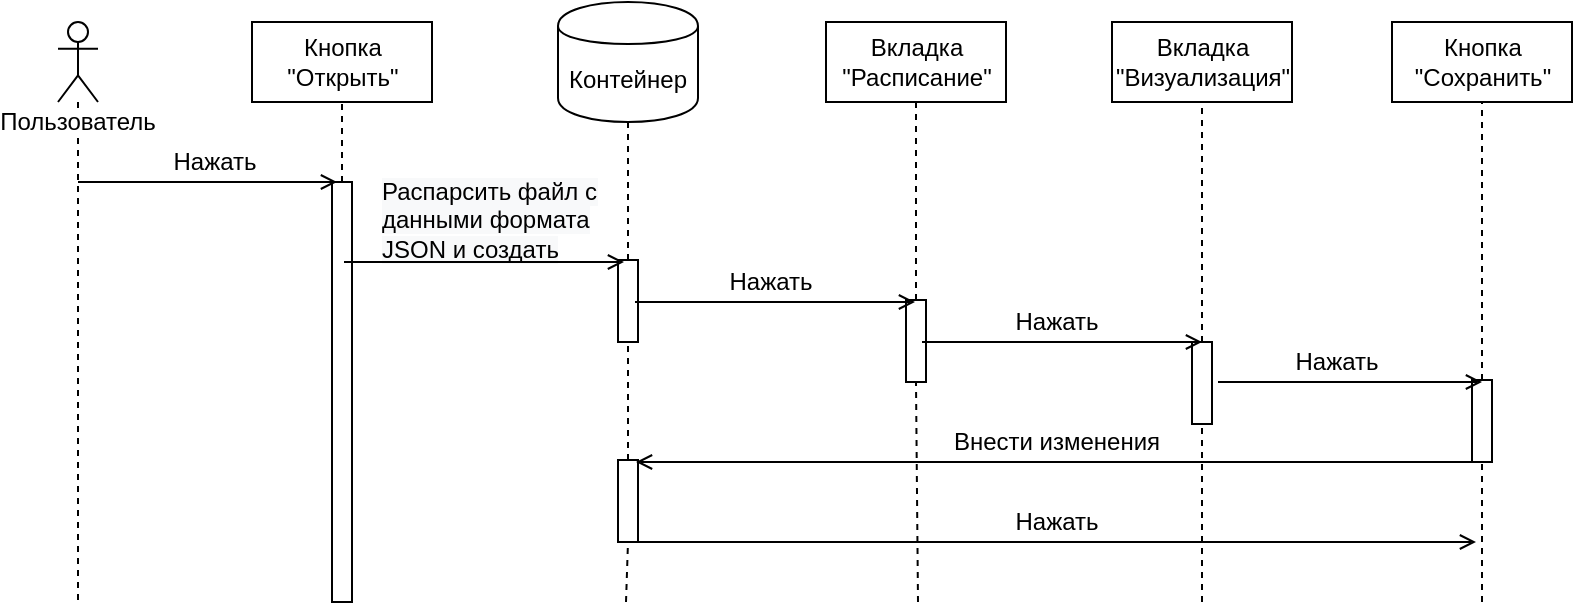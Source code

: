 <mxfile version="13.1.2" type="device"><diagram name="Page-1" id="13e1069c-82ec-6db2-03f1-153e76fe0fe0"><mxGraphModel dx="1100" dy="469" grid="1" gridSize="10" guides="1" tooltips="1" connect="1" arrows="1" fold="1" page="1" pageScale="1" pageWidth="1100" pageHeight="850" background="#ffffff" math="0" shadow="0"><root><mxCell id="0"/><mxCell id="1" parent="0"/><mxCell id="lB9bvRs2nrUWCR5qNO8K-1" value="Пользователь" style="shape=umlLifeline;participant=umlActor;perimeter=lifelinePerimeter;whiteSpace=wrap;html=1;container=1;collapsible=0;recursiveResize=0;verticalAlign=top;spacingTop=36;labelBackgroundColor=#ffffff;outlineConnect=0;size=40;" parent="1" vertex="1"><mxGeometry x="70" y="110" width="20" height="290" as="geometry"/></mxCell><mxCell id="lB9bvRs2nrUWCR5qNO8K-15" value="Кнопка &lt;br&gt;&quot;Открыть&quot;" style="html=1;" parent="1" vertex="1"><mxGeometry x="167" y="110" width="90" height="40" as="geometry"/></mxCell><mxCell id="lB9bvRs2nrUWCR5qNO8K-22" value="" style="endArrow=none;dashed=1;html=1;entryX=0.5;entryY=1;entryDx=0;entryDy=0;" parent="1" source="N8CcAd27v3T-tPPo_N0i-31" target="lB9bvRs2nrUWCR5qNO8K-15" edge="1"><mxGeometry width="50" height="50" relative="1" as="geometry"><mxPoint x="212" y="400" as="sourcePoint"/><mxPoint x="150" y="260" as="targetPoint"/></mxGeometry></mxCell><mxCell id="lB9bvRs2nrUWCR5qNO8K-40" value="" style="endArrow=none;dashed=1;html=1;entryX=0.5;entryY=1;entryDx=0;entryDy=0;" parent="1" source="N8CcAd27v3T-tPPo_N0i-35" edge="1" target="lB9bvRs2nrUWCR5qNO8K-41"><mxGeometry width="50" height="50" relative="1" as="geometry"><mxPoint x="354" y="400" as="sourcePoint"/><mxPoint x="354.29" y="181" as="targetPoint"/></mxGeometry></mxCell><mxCell id="lB9bvRs2nrUWCR5qNO8K-41" value="Контейнер" style="shape=cylinder;whiteSpace=wrap;html=1;boundedLbl=1;backgroundOutline=1;" parent="1" vertex="1"><mxGeometry x="320" y="100" width="70" height="60" as="geometry"/></mxCell><mxCell id="N8CcAd27v3T-tPPo_N0i-8" value="Нажать" style="text;html=1;align=center;verticalAlign=middle;resizable=0;points=[];autosize=1;" vertex="1" parent="1"><mxGeometry x="118" y="170" width="60" height="20" as="geometry"/></mxCell><mxCell id="N8CcAd27v3T-tPPo_N0i-10" value="Кнопка&lt;br&gt;&quot;Сохранить&quot;" style="html=1;" vertex="1" parent="1"><mxGeometry x="737" y="110" width="90" height="40" as="geometry"/></mxCell><mxCell id="N8CcAd27v3T-tPPo_N0i-11" value="Вкладка&lt;br&gt;&quot;Расписание&quot;" style="html=1;" vertex="1" parent="1"><mxGeometry x="454" y="110" width="90" height="40" as="geometry"/></mxCell><mxCell id="N8CcAd27v3T-tPPo_N0i-12" value="Вкладка&lt;br&gt;&quot;Визуализация&quot;" style="html=1;" vertex="1" parent="1"><mxGeometry x="597" y="110" width="90" height="40" as="geometry"/></mxCell><mxCell id="N8CcAd27v3T-tPPo_N0i-13" value="" style="endArrow=none;dashed=1;html=1;entryX=0.5;entryY=1;entryDx=0;entryDy=0;" edge="1" parent="1" source="N8CcAd27v3T-tPPo_N0i-43" target="N8CcAd27v3T-tPPo_N0i-10"><mxGeometry width="50" height="50" relative="1" as="geometry"><mxPoint x="782" y="400" as="sourcePoint"/><mxPoint x="375.29" y="181" as="targetPoint"/></mxGeometry></mxCell><mxCell id="N8CcAd27v3T-tPPo_N0i-14" value="" style="endArrow=none;dashed=1;html=1;entryX=0.5;entryY=1;entryDx=0;entryDy=0;" edge="1" parent="1" source="N8CcAd27v3T-tPPo_N0i-37" target="N8CcAd27v3T-tPPo_N0i-11"><mxGeometry width="50" height="50" relative="1" as="geometry"><mxPoint x="500" y="400" as="sourcePoint"/><mxPoint x="584.29" y="190" as="targetPoint"/></mxGeometry></mxCell><mxCell id="N8CcAd27v3T-tPPo_N0i-15" value="" style="endArrow=none;dashed=1;html=1;entryX=0.5;entryY=1;entryDx=0;entryDy=0;" edge="1" parent="1" source="N8CcAd27v3T-tPPo_N0i-39" target="N8CcAd27v3T-tPPo_N0i-12"><mxGeometry width="50" height="50" relative="1" as="geometry"><mxPoint x="642" y="400" as="sourcePoint"/><mxPoint x="711.29" y="181" as="targetPoint"/></mxGeometry></mxCell><mxCell id="N8CcAd27v3T-tPPo_N0i-17" value="&lt;span style=&quot;color: rgb(0 , 0 , 0) ; font-style: normal ; font-weight: 400 ; letter-spacing: normal ; text-align: center ; text-indent: 0px ; text-transform: none ; word-spacing: 0px ; font-family: &amp;#34;helvetica&amp;#34; ; font-size: 12px ; background-color: rgb(248 , 249 , 250) ; float: none ; display: inline&quot;&gt;Распарсить файл c данными&amp;nbsp;&lt;/span&gt;&lt;span style=&quot;color: rgb(0 , 0 , 0) ; font-style: normal ; font-weight: 400 ; letter-spacing: normal ; text-align: center ; text-indent: 0px ; text-transform: none ; word-spacing: 0px ; font-family: &amp;#34;helvetica&amp;#34; ; font-size: 12px ; background-color: rgb(248 , 249 , 250) ; float: none ; display: inline&quot;&gt;формата JSON и создать&lt;/span&gt;" style="text;whiteSpace=wrap;html=1;" vertex="1" parent="1"><mxGeometry x="230" y="181" width="120" height="40" as="geometry"/></mxCell><mxCell id="N8CcAd27v3T-tPPo_N0i-21" value="Нажать" style="text;html=1;align=center;verticalAlign=middle;resizable=0;points=[];autosize=1;" vertex="1" parent="1"><mxGeometry x="395.5" y="230" width="60" height="20" as="geometry"/></mxCell><mxCell id="N8CcAd27v3T-tPPo_N0i-22" value="Внести изменения" style="text;html=1;align=center;verticalAlign=middle;resizable=0;points=[];autosize=1;" vertex="1" parent="1"><mxGeometry x="509" y="310" width="120" height="20" as="geometry"/></mxCell><mxCell id="N8CcAd27v3T-tPPo_N0i-26" value="Нажать" style="text;html=1;align=center;verticalAlign=middle;resizable=0;points=[];autosize=1;" vertex="1" parent="1"><mxGeometry x="539" y="250" width="60" height="20" as="geometry"/></mxCell><mxCell id="N8CcAd27v3T-tPPo_N0i-28" value="Нажать" style="text;html=1;align=center;verticalAlign=middle;resizable=0;points=[];autosize=1;" vertex="1" parent="1"><mxGeometry x="679" y="270" width="60" height="20" as="geometry"/></mxCell><mxCell id="N8CcAd27v3T-tPPo_N0i-31" value="" style="rounded=0;whiteSpace=wrap;html=1;" vertex="1" parent="1"><mxGeometry x="207" y="190" width="10" height="210" as="geometry"/></mxCell><mxCell id="N8CcAd27v3T-tPPo_N0i-32" value="" style="endArrow=none;dashed=1;html=1;entryX=0.5;entryY=1;entryDx=0;entryDy=0;" edge="1" parent="1" target="N8CcAd27v3T-tPPo_N0i-31"><mxGeometry width="50" height="50" relative="1" as="geometry"><mxPoint x="212" y="400" as="sourcePoint"/><mxPoint x="212" y="150" as="targetPoint"/></mxGeometry></mxCell><mxCell id="N8CcAd27v3T-tPPo_N0i-33" value="Нажать" style="text;html=1;align=center;verticalAlign=middle;resizable=0;points=[];autosize=1;" vertex="1" parent="1"><mxGeometry x="539" y="350" width="60" height="20" as="geometry"/></mxCell><mxCell id="N8CcAd27v3T-tPPo_N0i-34" value="" style="endArrow=open;html=1;endFill=0;" edge="1" parent="1"><mxGeometry width="50" height="50" relative="1" as="geometry"><mxPoint x="359" y="370" as="sourcePoint"/><mxPoint x="779" y="370" as="targetPoint"/><Array as="points"><mxPoint x="549" y="370"/></Array></mxGeometry></mxCell><mxCell id="N8CcAd27v3T-tPPo_N0i-35" value="" style="rounded=0;whiteSpace=wrap;html=1;" vertex="1" parent="1"><mxGeometry x="350" y="229" width="10" height="41" as="geometry"/></mxCell><mxCell id="N8CcAd27v3T-tPPo_N0i-36" value="" style="endArrow=none;dashed=1;html=1;entryX=0.5;entryY=1;entryDx=0;entryDy=0;" edge="1" parent="1" source="N8CcAd27v3T-tPPo_N0i-45" target="N8CcAd27v3T-tPPo_N0i-35"><mxGeometry width="50" height="50" relative="1" as="geometry"><mxPoint x="354" y="400" as="sourcePoint"/><mxPoint x="355" y="160" as="targetPoint"/></mxGeometry></mxCell><mxCell id="N8CcAd27v3T-tPPo_N0i-37" value="" style="rounded=0;whiteSpace=wrap;html=1;" vertex="1" parent="1"><mxGeometry x="494" y="249" width="10" height="41" as="geometry"/></mxCell><mxCell id="N8CcAd27v3T-tPPo_N0i-38" value="" style="endArrow=none;dashed=1;html=1;entryX=0.5;entryY=1;entryDx=0;entryDy=0;" edge="1" parent="1" target="N8CcAd27v3T-tPPo_N0i-37"><mxGeometry width="50" height="50" relative="1" as="geometry"><mxPoint x="500" y="400" as="sourcePoint"/><mxPoint x="499" y="150" as="targetPoint"/></mxGeometry></mxCell><mxCell id="N8CcAd27v3T-tPPo_N0i-39" value="" style="rounded=0;whiteSpace=wrap;html=1;" vertex="1" parent="1"><mxGeometry x="637" y="270" width="10" height="41" as="geometry"/></mxCell><mxCell id="N8CcAd27v3T-tPPo_N0i-40" value="" style="endArrow=none;dashed=1;html=1;entryX=0.5;entryY=1;entryDx=0;entryDy=0;" edge="1" parent="1" target="N8CcAd27v3T-tPPo_N0i-39"><mxGeometry width="50" height="50" relative="1" as="geometry"><mxPoint x="642" y="400" as="sourcePoint"/><mxPoint x="642" y="150" as="targetPoint"/></mxGeometry></mxCell><mxCell id="N8CcAd27v3T-tPPo_N0i-16" value="" style="endArrow=open;html=1;endFill=0;" edge="1" parent="1"><mxGeometry width="50" height="50" relative="1" as="geometry"><mxPoint x="213" y="230" as="sourcePoint"/><mxPoint x="353" y="230" as="targetPoint"/><Array as="points"><mxPoint x="263" y="230"/></Array></mxGeometry></mxCell><mxCell id="N8CcAd27v3T-tPPo_N0i-9" value="" style="endArrow=open;html=1;endFill=0;" edge="1" parent="1"><mxGeometry width="50" height="50" relative="1" as="geometry"><mxPoint x="80" y="190" as="sourcePoint"/><mxPoint x="209.5" y="190" as="targetPoint"/></mxGeometry></mxCell><mxCell id="N8CcAd27v3T-tPPo_N0i-20" value="" style="endArrow=open;html=1;endFill=0;" edge="1" parent="1"><mxGeometry width="50" height="50" relative="1" as="geometry"><mxPoint x="358.5" y="250" as="sourcePoint"/><mxPoint x="498.5" y="250" as="targetPoint"/><Array as="points"><mxPoint x="408.5" y="250"/></Array></mxGeometry></mxCell><mxCell id="N8CcAd27v3T-tPPo_N0i-25" value="" style="endArrow=open;html=1;endFill=0;" edge="1" parent="1"><mxGeometry width="50" height="50" relative="1" as="geometry"><mxPoint x="502" y="270" as="sourcePoint"/><mxPoint x="642" y="270" as="targetPoint"/><Array as="points"><mxPoint x="552" y="270"/></Array></mxGeometry></mxCell><mxCell id="N8CcAd27v3T-tPPo_N0i-43" value="" style="rounded=0;whiteSpace=wrap;html=1;" vertex="1" parent="1"><mxGeometry x="777" y="289" width="10" height="41" as="geometry"/></mxCell><mxCell id="N8CcAd27v3T-tPPo_N0i-44" value="" style="endArrow=none;dashed=1;html=1;entryX=0.5;entryY=1;entryDx=0;entryDy=0;" edge="1" parent="1" target="N8CcAd27v3T-tPPo_N0i-43"><mxGeometry width="50" height="50" relative="1" as="geometry"><mxPoint x="782" y="400" as="sourcePoint"/><mxPoint x="782" y="150" as="targetPoint"/></mxGeometry></mxCell><mxCell id="N8CcAd27v3T-tPPo_N0i-27" value="" style="endArrow=open;html=1;endFill=0;" edge="1" parent="1"><mxGeometry width="50" height="50" relative="1" as="geometry"><mxPoint x="650" y="290" as="sourcePoint"/><mxPoint x="782" y="290" as="targetPoint"/><Array as="points"><mxPoint x="692" y="290"/></Array></mxGeometry></mxCell><mxCell id="N8CcAd27v3T-tPPo_N0i-45" value="" style="rounded=0;whiteSpace=wrap;html=1;" vertex="1" parent="1"><mxGeometry x="350" y="329" width="10" height="41" as="geometry"/></mxCell><mxCell id="N8CcAd27v3T-tPPo_N0i-46" value="" style="endArrow=none;dashed=1;html=1;entryX=0.5;entryY=1;entryDx=0;entryDy=0;" edge="1" parent="1" target="N8CcAd27v3T-tPPo_N0i-45"><mxGeometry width="50" height="50" relative="1" as="geometry"><mxPoint x="354" y="400" as="sourcePoint"/><mxPoint x="355" y="270" as="targetPoint"/></mxGeometry></mxCell><mxCell id="N8CcAd27v3T-tPPo_N0i-23" value="" style="endArrow=open;html=1;endFill=0;" edge="1" parent="1"><mxGeometry width="50" height="50" relative="1" as="geometry"><mxPoint x="779" y="330" as="sourcePoint"/><mxPoint x="359" y="330" as="targetPoint"/><Array as="points"><mxPoint x="549" y="330"/></Array></mxGeometry></mxCell></root></mxGraphModel></diagram></mxfile>